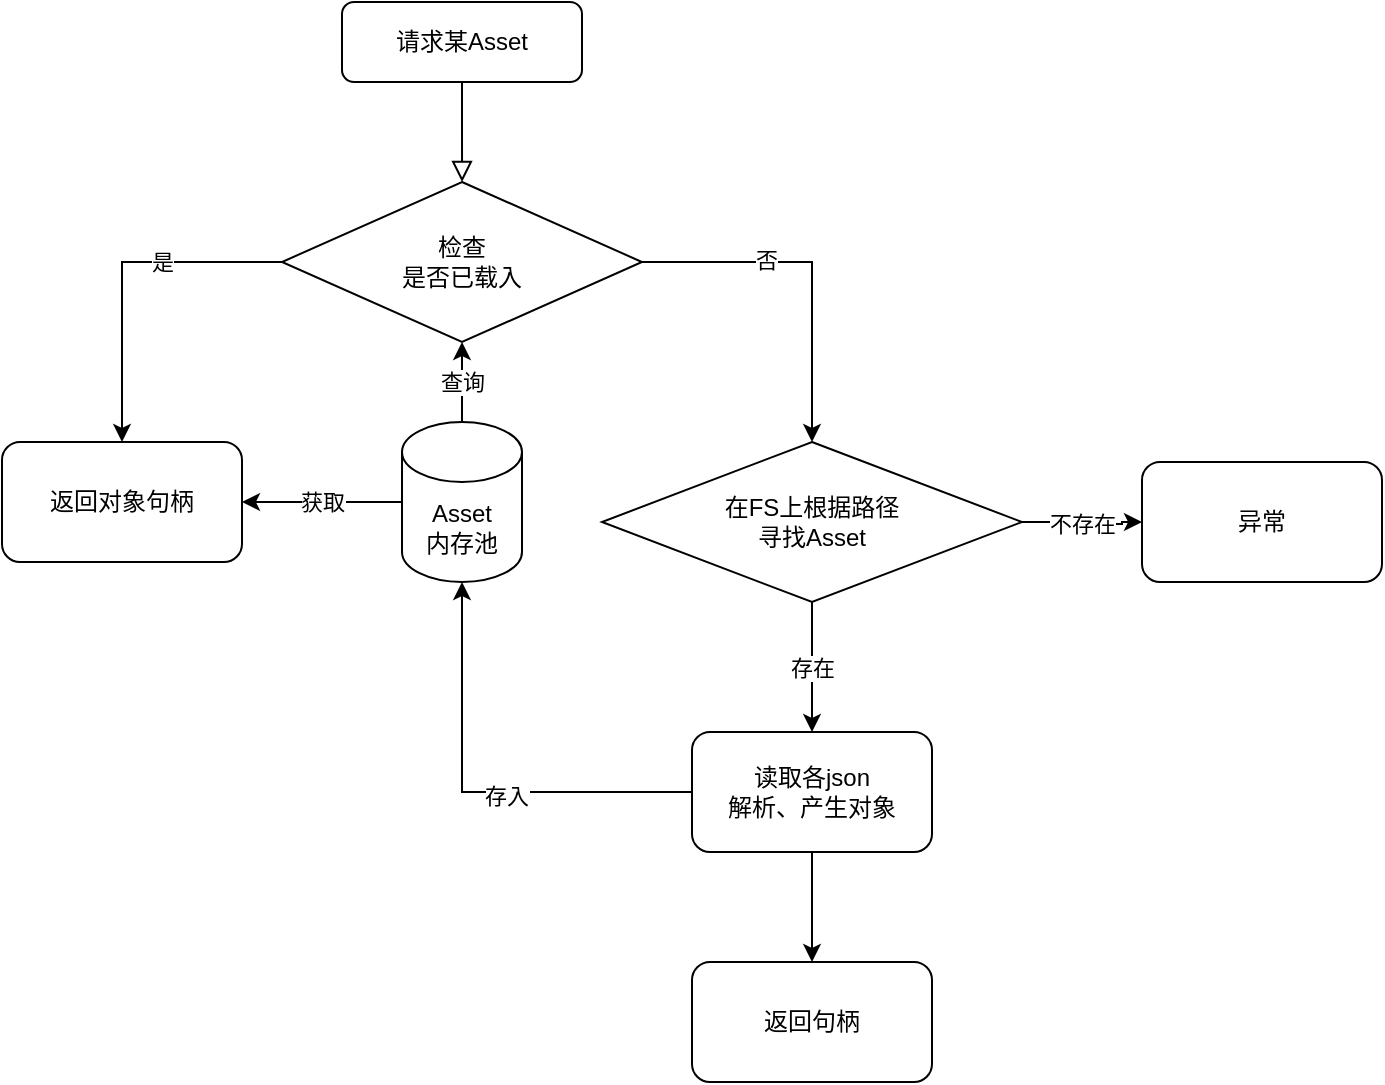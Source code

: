 <mxfile version="21.2.8" type="device">
  <diagram id="C5RBs43oDa-KdzZeNtuy" name="Page-1">
    <mxGraphModel dx="1571" dy="1414" grid="1" gridSize="10" guides="1" tooltips="1" connect="1" arrows="1" fold="1" page="1" pageScale="1" pageWidth="1169" pageHeight="827" math="0" shadow="0">
      <root>
        <mxCell id="WIyWlLk6GJQsqaUBKTNV-0" />
        <mxCell id="WIyWlLk6GJQsqaUBKTNV-1" parent="WIyWlLk6GJQsqaUBKTNV-0" />
        <mxCell id="WIyWlLk6GJQsqaUBKTNV-2" value="" style="rounded=0;html=1;jettySize=auto;orthogonalLoop=1;fontSize=11;endArrow=block;endFill=0;endSize=8;strokeWidth=1;shadow=0;labelBackgroundColor=none;edgeStyle=orthogonalEdgeStyle;" parent="WIyWlLk6GJQsqaUBKTNV-1" source="WIyWlLk6GJQsqaUBKTNV-3" edge="1">
          <mxGeometry relative="1" as="geometry">
            <mxPoint x="470.029" y="234.023" as="targetPoint" />
            <Array as="points">
              <mxPoint x="470" y="204" />
              <mxPoint x="470" y="204" />
            </Array>
          </mxGeometry>
        </mxCell>
        <mxCell id="WIyWlLk6GJQsqaUBKTNV-3" value="请求某Asset" style="rounded=1;whiteSpace=wrap;html=1;fontSize=12;glass=0;strokeWidth=1;shadow=0;" parent="WIyWlLk6GJQsqaUBKTNV-1" vertex="1">
          <mxGeometry x="410" y="144" width="120" height="40" as="geometry" />
        </mxCell>
        <mxCell id="cMdaHDpcUsGcFHjsHnRZ-5" style="edgeStyle=orthogonalEdgeStyle;rounded=0;orthogonalLoop=1;jettySize=auto;html=1;entryX=0.5;entryY=0;entryDx=0;entryDy=0;" edge="1" parent="WIyWlLk6GJQsqaUBKTNV-1" source="cMdaHDpcUsGcFHjsHnRZ-1" target="cMdaHDpcUsGcFHjsHnRZ-4">
          <mxGeometry relative="1" as="geometry" />
        </mxCell>
        <mxCell id="cMdaHDpcUsGcFHjsHnRZ-6" value="是" style="edgeLabel;html=1;align=center;verticalAlign=middle;resizable=0;points=[];" vertex="1" connectable="0" parent="cMdaHDpcUsGcFHjsHnRZ-5">
          <mxGeometry x="-0.186" y="3" relative="1" as="geometry">
            <mxPoint x="9" y="-3" as="offset" />
          </mxGeometry>
        </mxCell>
        <mxCell id="cMdaHDpcUsGcFHjsHnRZ-11" style="edgeStyle=orthogonalEdgeStyle;rounded=0;orthogonalLoop=1;jettySize=auto;html=1;entryX=0.5;entryY=0;entryDx=0;entryDy=0;exitX=1;exitY=0.5;exitDx=0;exitDy=0;" edge="1" parent="WIyWlLk6GJQsqaUBKTNV-1" source="cMdaHDpcUsGcFHjsHnRZ-1" target="cMdaHDpcUsGcFHjsHnRZ-13">
          <mxGeometry relative="1" as="geometry">
            <mxPoint x="640" y="364" as="targetPoint" />
          </mxGeometry>
        </mxCell>
        <mxCell id="cMdaHDpcUsGcFHjsHnRZ-12" value="否" style="edgeLabel;html=1;align=center;verticalAlign=middle;resizable=0;points=[];" vertex="1" connectable="0" parent="cMdaHDpcUsGcFHjsHnRZ-11">
          <mxGeometry x="-0.298" y="1" relative="1" as="geometry">
            <mxPoint as="offset" />
          </mxGeometry>
        </mxCell>
        <mxCell id="cMdaHDpcUsGcFHjsHnRZ-1" value="检查&lt;br style=&quot;border-color: var(--border-color);&quot;&gt;是否已载入" style="rhombus;whiteSpace=wrap;html=1;" vertex="1" parent="WIyWlLk6GJQsqaUBKTNV-1">
          <mxGeometry x="380" y="234" width="180" height="80" as="geometry" />
        </mxCell>
        <mxCell id="cMdaHDpcUsGcFHjsHnRZ-3" value="查询" style="edgeStyle=orthogonalEdgeStyle;rounded=0;orthogonalLoop=1;jettySize=auto;html=1;" edge="1" parent="WIyWlLk6GJQsqaUBKTNV-1" source="cMdaHDpcUsGcFHjsHnRZ-2" target="cMdaHDpcUsGcFHjsHnRZ-1">
          <mxGeometry relative="1" as="geometry" />
        </mxCell>
        <mxCell id="cMdaHDpcUsGcFHjsHnRZ-7" value="获取" style="edgeStyle=orthogonalEdgeStyle;rounded=0;orthogonalLoop=1;jettySize=auto;html=1;entryX=1;entryY=0.5;entryDx=0;entryDy=0;" edge="1" parent="WIyWlLk6GJQsqaUBKTNV-1" source="cMdaHDpcUsGcFHjsHnRZ-2" target="cMdaHDpcUsGcFHjsHnRZ-4">
          <mxGeometry relative="1" as="geometry" />
        </mxCell>
        <mxCell id="cMdaHDpcUsGcFHjsHnRZ-2" value="Asset&lt;br&gt;内存池" style="shape=cylinder3;whiteSpace=wrap;html=1;boundedLbl=1;backgroundOutline=1;size=15;" vertex="1" parent="WIyWlLk6GJQsqaUBKTNV-1">
          <mxGeometry x="440" y="354" width="60" height="80" as="geometry" />
        </mxCell>
        <mxCell id="cMdaHDpcUsGcFHjsHnRZ-4" value="返回对象句柄" style="rounded=1;whiteSpace=wrap;html=1;" vertex="1" parent="WIyWlLk6GJQsqaUBKTNV-1">
          <mxGeometry x="240" y="364" width="120" height="60" as="geometry" />
        </mxCell>
        <mxCell id="cMdaHDpcUsGcFHjsHnRZ-14" value="不存在" style="edgeStyle=orthogonalEdgeStyle;rounded=0;orthogonalLoop=1;jettySize=auto;html=1;entryX=0;entryY=0.5;entryDx=0;entryDy=0;" edge="1" parent="WIyWlLk6GJQsqaUBKTNV-1" source="cMdaHDpcUsGcFHjsHnRZ-13" target="cMdaHDpcUsGcFHjsHnRZ-15">
          <mxGeometry relative="1" as="geometry">
            <mxPoint x="800" y="404" as="targetPoint" />
            <Array as="points">
              <mxPoint x="775" y="404" />
              <mxPoint x="775" y="405" />
              <mxPoint x="800" y="405" />
              <mxPoint x="800" y="404" />
            </Array>
          </mxGeometry>
        </mxCell>
        <mxCell id="cMdaHDpcUsGcFHjsHnRZ-19" value="存在" style="edgeStyle=orthogonalEdgeStyle;rounded=0;orthogonalLoop=1;jettySize=auto;html=1;entryX=0.5;entryY=0;entryDx=0;entryDy=0;" edge="1" parent="WIyWlLk6GJQsqaUBKTNV-1" source="cMdaHDpcUsGcFHjsHnRZ-13" target="cMdaHDpcUsGcFHjsHnRZ-17">
          <mxGeometry relative="1" as="geometry" />
        </mxCell>
        <mxCell id="cMdaHDpcUsGcFHjsHnRZ-13" value="在FS上根据路径&lt;br style=&quot;border-color: var(--border-color);&quot;&gt;寻找Asset" style="rhombus;whiteSpace=wrap;html=1;" vertex="1" parent="WIyWlLk6GJQsqaUBKTNV-1">
          <mxGeometry x="540" y="364" width="210" height="80" as="geometry" />
        </mxCell>
        <mxCell id="cMdaHDpcUsGcFHjsHnRZ-15" value="异常" style="rounded=1;whiteSpace=wrap;html=1;" vertex="1" parent="WIyWlLk6GJQsqaUBKTNV-1">
          <mxGeometry x="810" y="374" width="120" height="60" as="geometry" />
        </mxCell>
        <mxCell id="cMdaHDpcUsGcFHjsHnRZ-20" style="edgeStyle=orthogonalEdgeStyle;rounded=0;orthogonalLoop=1;jettySize=auto;html=1;entryX=0.5;entryY=1;entryDx=0;entryDy=0;entryPerimeter=0;" edge="1" parent="WIyWlLk6GJQsqaUBKTNV-1" source="cMdaHDpcUsGcFHjsHnRZ-17" target="cMdaHDpcUsGcFHjsHnRZ-2">
          <mxGeometry relative="1" as="geometry" />
        </mxCell>
        <mxCell id="cMdaHDpcUsGcFHjsHnRZ-21" value="存入" style="edgeLabel;html=1;align=center;verticalAlign=middle;resizable=0;points=[];" vertex="1" connectable="0" parent="cMdaHDpcUsGcFHjsHnRZ-20">
          <mxGeometry x="-0.153" y="2" relative="1" as="geometry">
            <mxPoint as="offset" />
          </mxGeometry>
        </mxCell>
        <mxCell id="cMdaHDpcUsGcFHjsHnRZ-22" style="edgeStyle=orthogonalEdgeStyle;rounded=0;orthogonalLoop=1;jettySize=auto;html=1;" edge="1" parent="WIyWlLk6GJQsqaUBKTNV-1" source="cMdaHDpcUsGcFHjsHnRZ-17">
          <mxGeometry relative="1" as="geometry">
            <mxPoint x="645" y="624" as="targetPoint" />
          </mxGeometry>
        </mxCell>
        <mxCell id="cMdaHDpcUsGcFHjsHnRZ-17" value="读取各json&lt;br&gt;解析、产生对象" style="rounded=1;whiteSpace=wrap;html=1;" vertex="1" parent="WIyWlLk6GJQsqaUBKTNV-1">
          <mxGeometry x="585" y="509" width="120" height="60" as="geometry" />
        </mxCell>
        <mxCell id="cMdaHDpcUsGcFHjsHnRZ-23" value="返回句柄" style="rounded=1;whiteSpace=wrap;html=1;" vertex="1" parent="WIyWlLk6GJQsqaUBKTNV-1">
          <mxGeometry x="585" y="624" width="120" height="60" as="geometry" />
        </mxCell>
      </root>
    </mxGraphModel>
  </diagram>
</mxfile>
